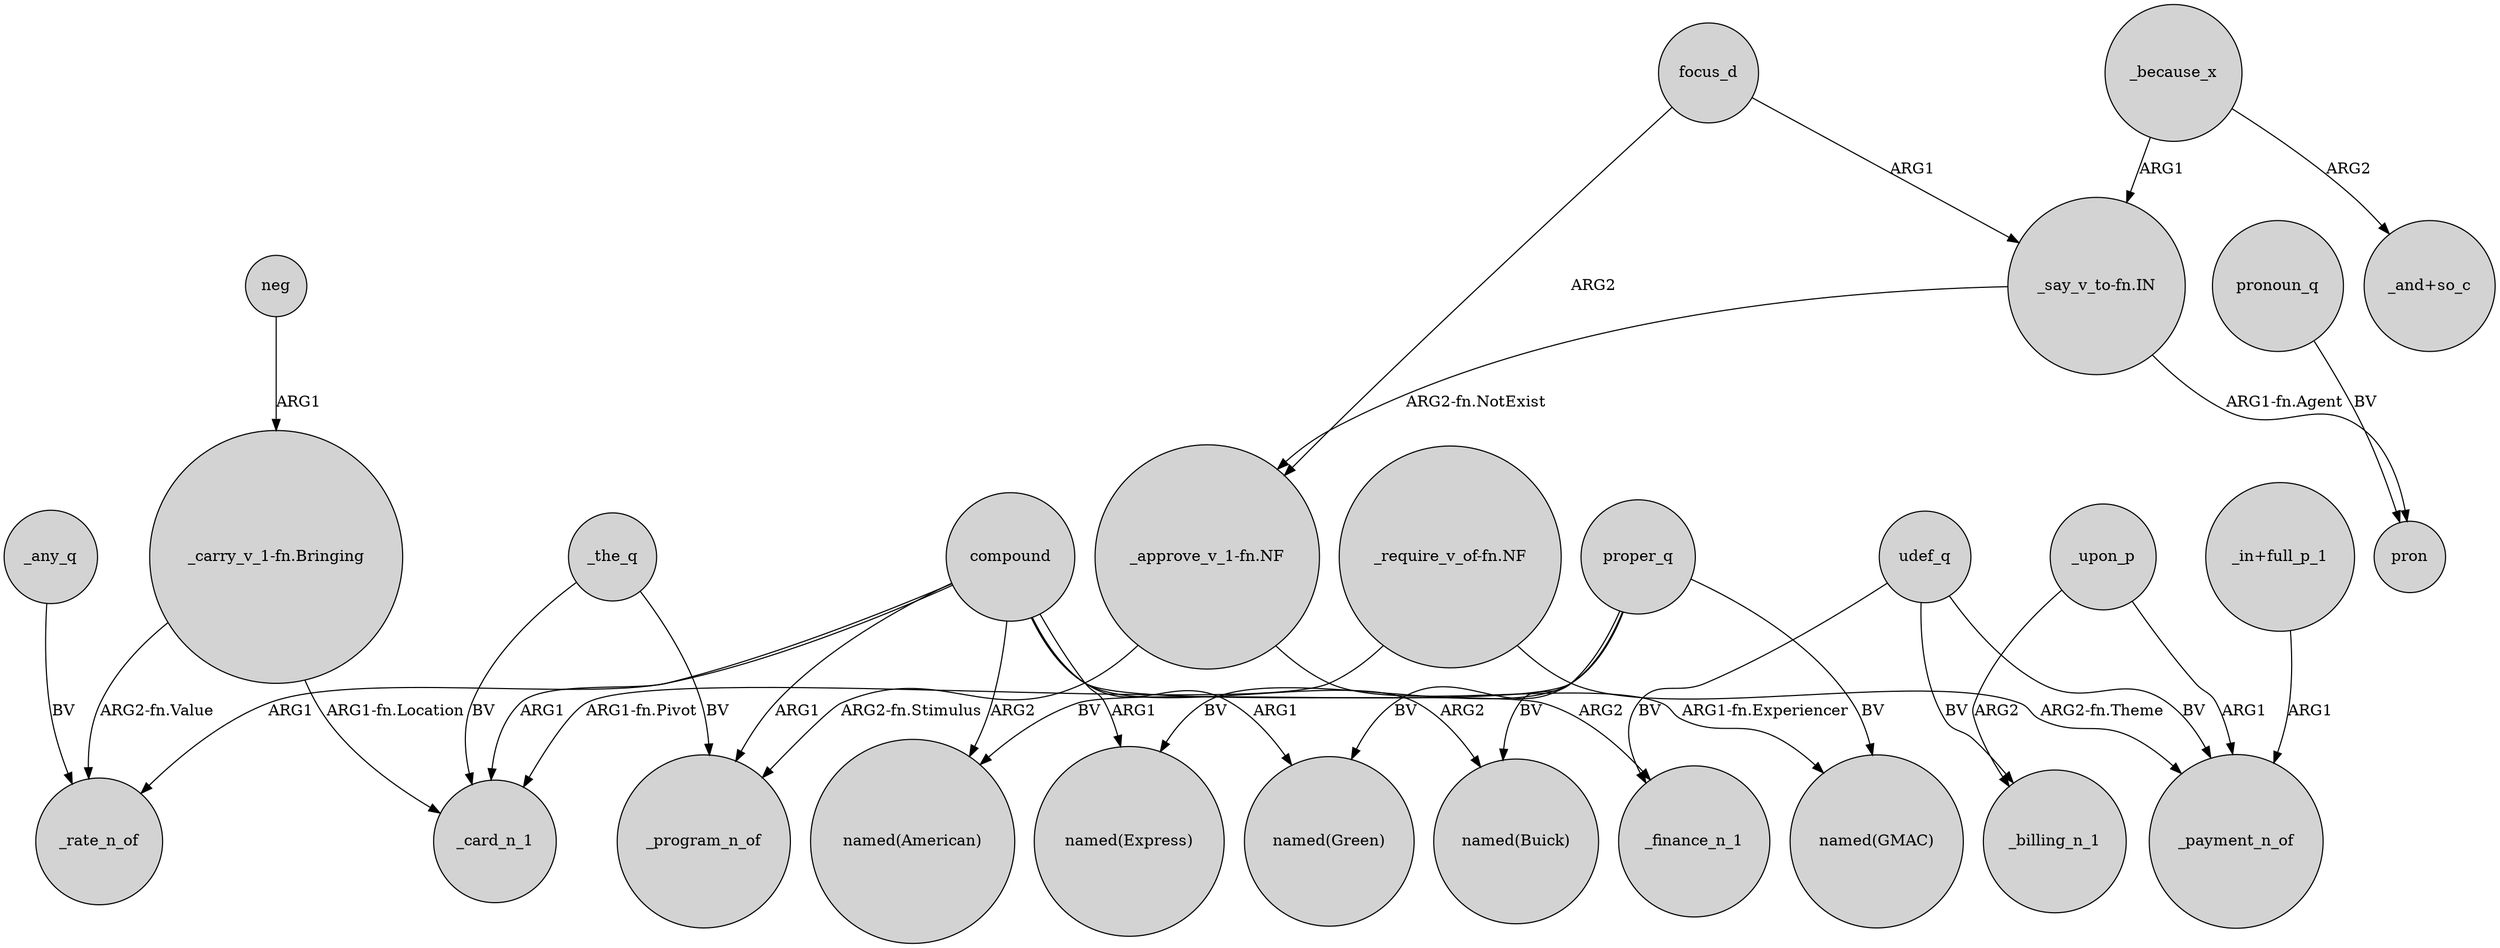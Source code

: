 digraph {
	node [shape=circle style=filled]
	_any_q -> _rate_n_of [label=BV]
	"_require_v_of-fn.NF" -> _payment_n_of [label="ARG2-fn.Theme"]
	"_require_v_of-fn.NF" -> _card_n_1 [label="ARG1-fn.Pivot"]
	udef_q -> _finance_n_1 [label=BV]
	proper_q -> "named(American)" [label=BV]
	proper_q -> "named(Express)" [label=BV]
	"_carry_v_1-fn.Bringing" -> _rate_n_of [label="ARG2-fn.Value"]
	"_approve_v_1-fn.NF" -> _program_n_of [label="ARG2-fn.Stimulus"]
	_upon_p -> _billing_n_1 [label=ARG2]
	compound -> _rate_n_of [label=ARG1]
	compound -> "named(Buick)" [label=ARG2]
	compound -> "named(Express)" [label=ARG1]
	focus_d -> "_approve_v_1-fn.NF" [label=ARG2]
	"_carry_v_1-fn.Bringing" -> _card_n_1 [label="ARG1-fn.Location"]
	compound -> _finance_n_1 [label=ARG2]
	neg -> "_carry_v_1-fn.Bringing" [label=ARG1]
	_the_q -> _card_n_1 [label=BV]
	compound -> "named(American)" [label=ARG2]
	udef_q -> _payment_n_of [label=BV]
	"_approve_v_1-fn.NF" -> "named(GMAC)" [label="ARG1-fn.Experiencer"]
	proper_q -> "named(Buick)" [label=BV]
	pronoun_q -> pron [label=BV]
	compound -> _card_n_1 [label=ARG1]
	proper_q -> "named(GMAC)" [label=BV]
	compound -> "named(Green)" [label=ARG1]
	udef_q -> _billing_n_1 [label=BV]
	_the_q -> _program_n_of [label=BV]
	proper_q -> "named(Green)" [label=BV]
	"_say_v_to-fn.IN" -> pron [label="ARG1-fn.Agent"]
	compound -> _program_n_of [label=ARG1]
	"_say_v_to-fn.IN" -> "_approve_v_1-fn.NF" [label="ARG2-fn.NotExist"]
	"_in+full_p_1" -> _payment_n_of [label=ARG1]
	_upon_p -> _payment_n_of [label=ARG1]
	_because_x -> "_say_v_to-fn.IN" [label=ARG1]
	_because_x -> "_and+so_c" [label=ARG2]
	focus_d -> "_say_v_to-fn.IN" [label=ARG1]
}

